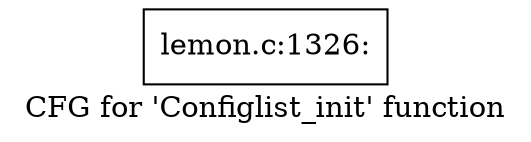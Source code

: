 digraph "CFG for 'Configlist_init' function" {
	label="CFG for 'Configlist_init' function";

	Node0x5625653414c0 [shape=record,label="{lemon.c:1326:}"];
}
